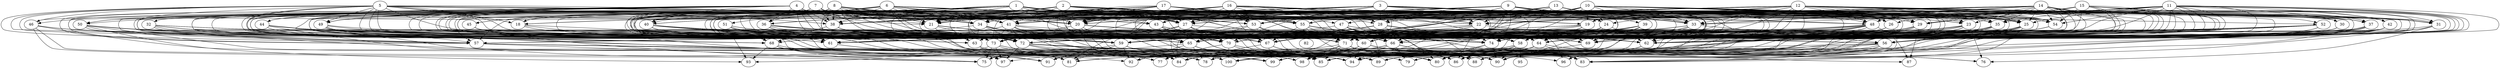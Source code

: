 // DAG automatically generated by daggen at Fri Aug  4 16:35:14 2017
// ./daggen --dot -n 100 --fat 0.8 --regular 0.2 --density 0.8 --jump 2 
digraph G {
  1 [size="9997", alpha="0.19"]
  1 -> 18 [size ="302"]
  1 -> 19 [size ="302"]
  1 -> 20 [size ="302"]
  1 -> 21 [size ="302"]
  1 -> 25 [size ="302"]
  1 -> 27 [size ="302"]
  1 -> 27 [size ="302"]
  1 -> 31 [size ="302"]
  1 -> 35 [size ="302"]
  1 -> 38 [size ="302"]
  1 -> 40 [size ="302"]
  1 -> 41 [size ="302"]
  1 -> 43 [size ="302"]
  1 -> 44 [size ="302"]
  1 -> 51 [size ="302"]
  1 -> 53 [size ="302"]
  1 -> 54 [size ="302"]
  1 -> 55 [size ="302"]
  1 -> 57 [size ="302"]
  1 -> 58 [size ="302"]
  1 -> 59 [size ="302"]
  1 -> 60 [size ="302"]
  1 -> 61 [size ="302"]
  1 -> 65 [size ="302"]
  1 -> 66 [size ="302"]
  1 -> 67 [size ="302"]
  1 -> 68 [size ="302"]
  1 -> 69 [size ="302"]
  1 -> 70 [size ="302"]
  1 -> 72 [size ="302"]
  2 [size="7295", alpha="0.09"]
  2 -> 19 [size ="411"]
  2 -> 21 [size ="411"]
  2 -> 22 [size ="411"]
  2 -> 25 [size ="411"]
  2 -> 27 [size ="411"]
  2 -> 29 [size ="411"]
  2 -> 34 [size ="411"]
  2 -> 35 [size ="411"]
  2 -> 36 [size ="411"]
  2 -> 38 [size ="411"]
  2 -> 40 [size ="411"]
  2 -> 41 [size ="411"]
  2 -> 49 [size ="411"]
  2 -> 53 [size ="411"]
  2 -> 55 [size ="411"]
  2 -> 57 [size ="411"]
  2 -> 58 [size ="411"]
  2 -> 60 [size ="411"]
  2 -> 61 [size ="411"]
  2 -> 67 [size ="411"]
  2 -> 68 [size ="411"]
  2 -> 69 [size ="411"]
  2 -> 71 [size ="411"]
  2 -> 73 [size ="411"]
  2 -> 74 [size ="411"]
  3 [size="8590", alpha="0.06"]
  3 -> 18 [size ="34"]
  3 -> 20 [size ="34"]
  3 -> 21 [size ="34"]
  3 -> 22 [size ="34"]
  3 -> 27 [size ="34"]
  3 -> 28 [size ="34"]
  3 -> 29 [size ="34"]
  3 -> 34 [size ="34"]
  3 -> 38 [size ="34"]
  3 -> 38 [size ="34"]
  3 -> 39 [size ="34"]
  3 -> 42 [size ="34"]
  3 -> 53 [size ="34"]
  3 -> 58 [size ="34"]
  3 -> 60 [size ="34"]
  3 -> 61 [size ="34"]
  3 -> 62 [size ="34"]
  3 -> 64 [size ="34"]
  3 -> 66 [size ="34"]
  3 -> 67 [size ="34"]
  3 -> 68 [size ="34"]
  3 -> 70 [size ="34"]
  3 -> 71 [size ="34"]
  3 -> 72 [size ="34"]
  3 -> 74 [size ="34"]
  4 [size="1073742", alpha="0.12"]
  4 -> 20 [size ="839"]
  4 -> 21 [size ="839"]
  4 -> 22 [size ="839"]
  4 -> 25 [size ="839"]
  4 -> 27 [size ="839"]
  4 -> 29 [size ="839"]
  4 -> 32 [size ="839"]
  4 -> 34 [size ="839"]
  4 -> 35 [size ="839"]
  4 -> 36 [size ="839"]
  4 -> 38 [size ="839"]
  4 -> 40 [size ="839"]
  4 -> 43 [size ="839"]
  4 -> 46 [size ="839"]
  4 -> 49 [size ="839"]
  4 -> 58 [size ="839"]
  4 -> 59 [size ="839"]
  4 -> 61 [size ="839"]
  4 -> 63 [size ="839"]
  4 -> 67 [size ="839"]
  4 -> 68 [size ="839"]
  4 -> 69 [size ="839"]
  4 -> 71 [size ="839"]
  4 -> 72 [size ="839"]
  4 -> 74 [size ="839"]
  5 [size="1073742", alpha="0.13"]
  5 -> 18 [size ="839"]
  5 -> 19 [size ="839"]
  5 -> 33 [size ="839"]
  5 -> 34 [size ="839"]
  5 -> 37 [size ="839"]
  5 -> 38 [size ="839"]
  5 -> 41 [size ="839"]
  5 -> 46 [size ="839"]
  5 -> 49 [size ="839"]
  5 -> 53 [size ="839"]
  5 -> 55 [size ="839"]
  5 -> 57 [size ="839"]
  5 -> 59 [size ="839"]
  5 -> 60 [size ="839"]
  5 -> 61 [size ="839"]
  5 -> 62 [size ="839"]
  5 -> 63 [size ="839"]
  5 -> 67 [size ="839"]
  5 -> 68 [size ="839"]
  5 -> 69 [size ="839"]
  5 -> 70 [size ="839"]
  5 -> 71 [size ="839"]
  5 -> 72 [size ="839"]
  5 -> 72 [size ="839"]
  6 [size="171625", alpha="0.10"]
  6 -> 20 [size ="679"]
  6 -> 21 [size ="679"]
  6 -> 22 [size ="679"]
  6 -> 23 [size ="679"]
  6 -> 26 [size ="679"]
  6 -> 33 [size ="679"]
  6 -> 34 [size ="679"]
  6 -> 36 [size ="679"]
  6 -> 38 [size ="679"]
  6 -> 40 [size ="679"]
  6 -> 41 [size ="679"]
  6 -> 49 [size ="679"]
  6 -> 50 [size ="679"]
  6 -> 54 [size ="679"]
  6 -> 55 [size ="679"]
  6 -> 56 [size ="679"]
  6 -> 57 [size ="679"]
  6 -> 58 [size ="679"]
  6 -> 59 [size ="679"]
  6 -> 61 [size ="679"]
  6 -> 65 [size ="679"]
  6 -> 67 [size ="679"]
  6 -> 72 [size ="679"]
  7 [size="231928", alpha="0.03"]
  7 -> 20 [size ="302"]
  7 -> 21 [size ="302"]
  7 -> 22 [size ="302"]
  7 -> 28 [size ="302"]
  7 -> 30 [size ="302"]
  7 -> 33 [size ="302"]
  7 -> 34 [size ="302"]
  7 -> 38 [size ="302"]
  7 -> 44 [size ="302"]
  7 -> 45 [size ="302"]
  7 -> 47 [size ="302"]
  7 -> 48 [size ="302"]
  7 -> 50 [size ="302"]
  7 -> 53 [size ="302"]
  7 -> 57 [size ="302"]
  7 -> 59 [size ="302"]
  7 -> 60 [size ="302"]
  7 -> 61 [size ="302"]
  7 -> 65 [size ="302"]
  7 -> 67 [size ="302"]
  7 -> 69 [size ="302"]
  7 -> 71 [size ="302"]
  7 -> 72 [size ="302"]
  7 -> 73 [size ="302"]
  8 [size="570563", alpha="0.11"]
  8 -> 18 [size ="537"]
  8 -> 20 [size ="537"]
  8 -> 21 [size ="537"]
  8 -> 24 [size ="537"]
  8 -> 25 [size ="537"]
  8 -> 29 [size ="537"]
  8 -> 33 [size ="537"]
  8 -> 34 [size ="537"]
  8 -> 38 [size ="537"]
  8 -> 41 [size ="537"]
  8 -> 43 [size ="537"]
  8 -> 44 [size ="537"]
  8 -> 45 [size ="537"]
  8 -> 49 [size ="537"]
  8 -> 57 [size ="537"]
  8 -> 58 [size ="537"]
  8 -> 59 [size ="537"]
  8 -> 63 [size ="537"]
  8 -> 65 [size ="537"]
  8 -> 67 [size ="537"]
  8 -> 69 [size ="537"]
  8 -> 70 [size ="537"]
  8 -> 71 [size ="537"]
  8 -> 73 [size ="537"]
  8 -> 74 [size ="537"]
  9 [size="14929", alpha="0.06"]
  9 -> 20 [size ="302"]
  9 -> 20 [size ="302"]
  9 -> 21 [size ="302"]
  9 -> 25 [size ="302"]
  9 -> 25 [size ="302"]
  9 -> 28 [size ="302"]
  9 -> 29 [size ="302"]
  9 -> 33 [size ="302"]
  9 -> 34 [size ="302"]
  9 -> 35 [size ="302"]
  9 -> 38 [size ="302"]
  9 -> 40 [size ="302"]
  9 -> 41 [size ="302"]
  9 -> 42 [size ="302"]
  9 -> 48 [size ="302"]
  9 -> 50 [size ="302"]
  9 -> 54 [size ="302"]
  9 -> 56 [size ="302"]
  9 -> 58 [size ="302"]
  9 -> 59 [size ="302"]
  9 -> 63 [size ="302"]
  9 -> 65 [size ="302"]
  9 -> 67 [size ="302"]
  9 -> 69 [size ="302"]
  9 -> 70 [size ="302"]
  9 -> 71 [size ="302"]
  9 -> 73 [size ="302"]
  9 -> 74 [size ="302"]
  10 [size="782758", alpha="0.06"]
  10 -> 19 [size ="679"]
  10 -> 20 [size ="679"]
  10 -> 21 [size ="679"]
  10 -> 22 [size ="679"]
  10 -> 23 [size ="679"]
  10 -> 24 [size ="679"]
  10 -> 25 [size ="679"]
  10 -> 28 [size ="679"]
  10 -> 29 [size ="679"]
  10 -> 30 [size ="679"]
  10 -> 31 [size ="679"]
  10 -> 33 [size ="679"]
  10 -> 34 [size ="679"]
  10 -> 35 [size ="679"]
  10 -> 38 [size ="679"]
  10 -> 41 [size ="679"]
  10 -> 43 [size ="679"]
  10 -> 46 [size ="679"]
  10 -> 54 [size ="679"]
  10 -> 56 [size ="679"]
  10 -> 57 [size ="679"]
  10 -> 58 [size ="679"]
  10 -> 59 [size ="679"]
  10 -> 61 [size ="679"]
  10 -> 65 [size ="679"]
  10 -> 67 [size ="679"]
  10 -> 69 [size ="679"]
  10 -> 71 [size ="679"]
  10 -> 73 [size ="679"]
  11 [size="190429", alpha="0.01"]
  11 -> 19 [size ="411"]
  11 -> 22 [size ="411"]
  11 -> 25 [size ="411"]
  11 -> 27 [size ="411"]
  11 -> 29 [size ="411"]
  11 -> 30 [size ="411"]
  11 -> 33 [size ="411"]
  11 -> 34 [size ="411"]
  11 -> 35 [size ="411"]
  11 -> 41 [size ="411"]
  11 -> 42 [size ="411"]
  11 -> 43 [size ="411"]
  11 -> 54 [size ="411"]
  11 -> 58 [size ="411"]
  11 -> 59 [size ="411"]
  11 -> 60 [size ="411"]
  11 -> 61 [size ="411"]
  11 -> 62 [size ="411"]
  11 -> 65 [size ="411"]
  11 -> 67 [size ="411"]
  11 -> 69 [size ="411"]
  11 -> 71 [size ="411"]
  11 -> 72 [size ="411"]
  11 -> 73 [size ="411"]
  11 -> 74 [size ="411"]
  12 [size="91610", alpha="0.08"]
  12 -> 21 [size ="134"]
  12 -> 22 [size ="134"]
  12 -> 24 [size ="134"]
  12 -> 25 [size ="134"]
  12 -> 26 [size ="134"]
  12 -> 27 [size ="134"]
  12 -> 29 [size ="134"]
  12 -> 31 [size ="134"]
  12 -> 33 [size ="134"]
  12 -> 34 [size ="134"]
  12 -> 35 [size ="134"]
  12 -> 37 [size ="134"]
  12 -> 38 [size ="134"]
  12 -> 43 [size ="134"]
  12 -> 48 [size ="134"]
  12 -> 52 [size ="134"]
  12 -> 53 [size ="134"]
  12 -> 54 [size ="134"]
  12 -> 55 [size ="134"]
  12 -> 56 [size ="134"]
  12 -> 57 [size ="134"]
  12 -> 58 [size ="134"]
  12 -> 59 [size ="134"]
  12 -> 61 [size ="134"]
  12 -> 63 [size ="134"]
  12 -> 65 [size ="134"]
  12 -> 67 [size ="134"]
  12 -> 69 [size ="134"]
  12 -> 72 [size ="134"]
  12 -> 73 [size ="134"]
  12 -> 74 [size ="134"]
  13 [size="264903", alpha="0.03"]
  13 -> 21 [size ="302"]
  13 -> 22 [size ="302"]
  13 -> 23 [size ="302"]
  13 -> 25 [size ="302"]
  13 -> 27 [size ="302"]
  13 -> 29 [size ="302"]
  13 -> 33 [size ="302"]
  13 -> 37 [size ="302"]
  13 -> 38 [size ="302"]
  13 -> 40 [size ="302"]
  13 -> 41 [size ="302"]
  13 -> 48 [size ="302"]
  13 -> 52 [size ="302"]
  13 -> 53 [size ="302"]
  13 -> 54 [size ="302"]
  13 -> 55 [size ="302"]
  13 -> 58 [size ="302"]
  13 -> 60 [size ="302"]
  13 -> 61 [size ="302"]
  13 -> 65 [size ="302"]
  13 -> 66 [size ="302"]
  13 -> 67 [size ="302"]
  13 -> 69 [size ="302"]
  13 -> 72 [size ="302"]
  13 -> 73 [size ="302"]
  13 -> 74 [size ="302"]
  14 [size="720925", alpha="0.02"]
  14 -> 19 [size ="537"]
  14 -> 22 [size ="537"]
  14 -> 23 [size ="537"]
  14 -> 25 [size ="537"]
  14 -> 29 [size ="537"]
  14 -> 33 [size ="537"]
  14 -> 33 [size ="537"]
  14 -> 35 [size ="537"]
  14 -> 37 [size ="537"]
  14 -> 41 [size ="537"]
  14 -> 42 [size ="537"]
  14 -> 47 [size ="537"]
  14 -> 48 [size ="537"]
  14 -> 53 [size ="537"]
  14 -> 54 [size ="537"]
  14 -> 55 [size ="537"]
  14 -> 56 [size ="537"]
  14 -> 57 [size ="537"]
  14 -> 58 [size ="537"]
  14 -> 60 [size ="537"]
  14 -> 65 [size ="537"]
  14 -> 67 [size ="537"]
  14 -> 69 [size ="537"]
  14 -> 71 [size ="537"]
  14 -> 72 [size ="537"]
  14 -> 73 [size ="537"]
  15 [size="1313863", alpha="0.10"]
  15 -> 18 [size ="839"]
  15 -> 20 [size ="839"]
  15 -> 22 [size ="839"]
  15 -> 26 [size ="839"]
  15 -> 27 [size ="839"]
  15 -> 29 [size ="839"]
  15 -> 31 [size ="839"]
  15 -> 37 [size ="839"]
  15 -> 48 [size ="839"]
  15 -> 54 [size ="839"]
  15 -> 55 [size ="839"]
  15 -> 59 [size ="839"]
  15 -> 60 [size ="839"]
  15 -> 61 [size ="839"]
  15 -> 65 [size ="839"]
  15 -> 67 [size ="839"]
  15 -> 69 [size ="839"]
  15 -> 74 [size ="839"]
  16 [size="782758", alpha="0.02"]
  16 -> 20 [size ="679"]
  16 -> 20 [size ="679"]
  16 -> 21 [size ="679"]
  16 -> 22 [size ="679"]
  16 -> 23 [size ="679"]
  16 -> 27 [size ="679"]
  16 -> 28 [size ="679"]
  16 -> 29 [size ="679"]
  16 -> 33 [size ="679"]
  16 -> 34 [size ="679"]
  16 -> 36 [size ="679"]
  16 -> 37 [size ="679"]
  16 -> 41 [size ="679"]
  16 -> 48 [size ="679"]
  16 -> 53 [size ="679"]
  16 -> 55 [size ="679"]
  16 -> 57 [size ="679"]
  16 -> 58 [size ="679"]
  16 -> 59 [size ="679"]
  16 -> 60 [size ="679"]
  16 -> 61 [size ="679"]
  16 -> 65 [size ="679"]
  16 -> 67 [size ="679"]
  16 -> 68 [size ="679"]
  16 -> 69 [size ="679"]
  16 -> 70 [size ="679"]
  16 -> 71 [size ="679"]
  16 -> 72 [size ="679"]
  16 -> 74 [size ="679"]
  17 [size="36011", alpha="0.07"]
  17 -> 20 [size ="679"]
  17 -> 21 [size ="679"]
  17 -> 21 [size ="679"]
  17 -> 22 [size ="679"]
  17 -> 24 [size ="679"]
  17 -> 26 [size ="679"]
  17 -> 27 [size ="679"]
  17 -> 28 [size ="679"]
  17 -> 33 [size ="679"]
  17 -> 38 [size ="679"]
  17 -> 41 [size ="679"]
  17 -> 43 [size ="679"]
  17 -> 53 [size ="679"]
  17 -> 55 [size ="679"]
  17 -> 57 [size ="679"]
  17 -> 60 [size ="679"]
  17 -> 61 [size ="679"]
  17 -> 64 [size ="679"]
  17 -> 65 [size ="679"]
  17 -> 67 [size ="679"]
  17 -> 68 [size ="679"]
  17 -> 69 [size ="679"]
  17 -> 70 [size ="679"]
  17 -> 73 [size ="679"]
  18 [size="5227", alpha="0.08"]
  18 -> 61 [size ="302"]
  18 -> 79 [size ="302"]
  18 -> 81 [size ="302"]
  19 [size="22359", alpha="0.14"]
  19 -> 60 [size ="411"]
  19 -> 61 [size ="411"]
  19 -> 63 [size ="411"]
  19 -> 65 [size ="411"]
  19 -> 66 [size ="411"]
  19 -> 69 [size ="411"]
  19 -> 74 [size ="411"]
  19 -> 94 [size ="411"]
  20 [size="2060", alpha="0.05"]
  20 -> 60 [size ="34"]
  20 -> 62 [size ="34"]
  20 -> 67 [size ="34"]
  20 -> 73 [size ="34"]
  20 -> 74 [size ="34"]
  20 -> 84 [size ="34"]
  20 -> 85 [size ="34"]
  20 -> 100 [size ="34"]
  21 [size="28991", alpha="0.08"]
  21 -> 65 [size ="75"]
  21 -> 70 [size ="75"]
  21 -> 91 [size ="75"]
  21 -> 98 [size ="75"]
  21 -> 100 [size ="75"]
  22 [size="4355", alpha="0.14"]
  22 -> 59 [size ="134"]
  22 -> 62 [size ="134"]
  22 -> 65 [size ="134"]
  22 -> 72 [size ="134"]
  22 -> 78 [size ="134"]
  22 -> 86 [size ="134"]
  23 [size="1189", alpha="0.11"]
  23 -> 58 [size ="34"]
  23 -> 59 [size ="34"]
  23 -> 62 [size ="34"]
  23 -> 64 [size ="34"]
  23 -> 68 [size ="34"]
  23 -> 69 [size ="34"]
  23 -> 70 [size ="34"]
  23 -> 73 [size ="34"]
  23 -> 74 [size ="34"]
  23 -> 76 [size ="34"]
  23 -> 77 [size ="34"]
  23 -> 78 [size ="34"]
  23 -> 99 [size ="34"]
  24 [size="14804", alpha="0.11"]
  24 -> 58 [size ="302"]
  24 -> 59 [size ="302"]
  24 -> 62 [size ="302"]
  24 -> 63 [size ="302"]
  24 -> 64 [size ="302"]
  24 -> 67 [size ="302"]
  24 -> 68 [size ="302"]
  24 -> 69 [size ="302"]
  24 -> 70 [size ="302"]
  25 [size="5770", alpha="0.17"]
  25 -> 58 [size ="210"]
  25 -> 62 [size ="210"]
  25 -> 64 [size ="210"]
  25 -> 66 [size ="210"]
  25 -> 75 [size ="210"]
  25 -> 78 [size ="210"]
  25 -> 80 [size ="210"]
  25 -> 83 [size ="210"]
  25 -> 85 [size ="210"]
  25 -> 88 [size ="210"]
  25 -> 90 [size ="210"]
  25 -> 92 [size ="210"]
  26 [size="231928", alpha="0.09"]
  26 -> 66 [size ="302"]
  26 -> 69 [size ="302"]
  26 -> 74 [size ="302"]
  26 -> 81 [size ="302"]
  26 -> 88 [size ="302"]
  26 -> 98 [size ="302"]
  27 [size="782758", alpha="0.11"]
  27 -> 58 [size ="679"]
  27 -> 60 [size ="679"]
  27 -> 61 [size ="679"]
  27 -> 63 [size ="679"]
  27 -> 66 [size ="679"]
  27 -> 67 [size ="679"]
  27 -> 70 [size ="679"]
  27 -> 81 [size ="679"]
  27 -> 84 [size ="679"]
  27 -> 86 [size ="679"]
  28 [size="19140", alpha="0.01"]
  28 -> 61 [size ="302"]
  28 -> 65 [size ="302"]
  28 -> 67 [size ="302"]
  28 -> 73 [size ="302"]
  28 -> 76 [size ="302"]
  28 -> 88 [size ="302"]
  28 -> 96 [size ="302"]
  29 [size="370834", alpha="0.11"]
  29 -> 60 [size ="302"]
  29 -> 62 [size ="302"]
  29 -> 70 [size ="302"]
  29 -> 71 [size ="302"]
  29 -> 74 [size ="302"]
  29 -> 79 [size ="302"]
  29 -> 87 [size ="302"]
  30 [size="16498", alpha="0.14"]
  30 -> 60 [size ="839"]
  30 -> 62 [size ="839"]
  30 -> 67 [size ="839"]
  30 -> 83 [size ="839"]
  30 -> 84 [size ="839"]
  31 [size="39418", alpha="0.05"]
  31 -> 60 [size ="839"]
  31 -> 76 [size ="839"]
  31 -> 83 [size ="839"]
  31 -> 94 [size ="839"]
  32 [size="549756", alpha="0.19"]
  32 -> 56 [size ="537"]
  32 -> 61 [size ="537"]
  32 -> 73 [size ="537"]
  32 -> 74 [size ="537"]
  32 -> 83 [size ="537"]
  32 -> 94 [size ="537"]
  32 -> 99 [size ="537"]
  33 [size="1306", alpha="0.18"]
  33 -> 56 [size ="75"]
  33 -> 61 [size ="75"]
  33 -> 67 [size ="75"]
  33 -> 71 [size ="75"]
  33 -> 74 [size ="75"]
  33 -> 90 [size ="75"]
  33 -> 98 [size ="75"]
  34 [size="642633", alpha="0.09"]
  34 -> 58 [size ="411"]
  34 -> 59 [size ="411"]
  34 -> 61 [size ="411"]
  34 -> 63 [size ="411"]
  34 -> 64 [size ="411"]
  34 -> 71 [size ="411"]
  34 -> 72 [size ="411"]
  34 -> 74 [size ="411"]
  34 -> 100 [size ="411"]
  35 [size="105078", alpha="0.01"]
  35 -> 58 [size ="134"]
  35 -> 59 [size ="134"]
  35 -> 60 [size ="134"]
  35 -> 62 [size ="134"]
  35 -> 71 [size ="134"]
  35 -> 74 [size ="134"]
  35 -> 88 [size ="134"]
  35 -> 98 [size ="134"]
  35 -> 99 [size ="134"]
  35 -> 100 [size ="134"]
  36 [size="274590", alpha="0.18"]
  36 -> 62 [size ="537"]
  36 -> 63 [size ="537"]
  36 -> 64 [size ="537"]
  36 -> 67 [size ="537"]
  36 -> 70 [size ="537"]
  36 -> 71 [size ="537"]
  36 -> 72 [size ="537"]
  36 -> 73 [size ="537"]
  36 -> 98 [size ="537"]
  37 [size="68719", alpha="0.18"]
  37 -> 56 [size ="134"]
  37 -> 59 [size ="134"]
  37 -> 62 [size ="134"]
  37 -> 64 [size ="134"]
  37 -> 69 [size ="134"]
  37 -> 71 [size ="134"]
  37 -> 83 [size ="134"]
  37 -> 85 [size ="134"]
  37 -> 89 [size ="134"]
  37 -> 98 [size ="134"]
  38 [size="25757", alpha="0.03"]
  38 -> 61 [size ="679"]
  38 -> 65 [size ="679"]
  38 -> 67 [size ="679"]
  38 -> 68 [size ="679"]
  38 -> 71 [size ="679"]
  38 -> 73 [size ="679"]
  38 -> 74 [size ="679"]
  38 -> 88 [size ="679"]
  38 -> 89 [size ="679"]
  39 [size="1727", alpha="0.13"]
  39 -> 62 [size ="34"]
  39 -> 65 [size ="34"]
  39 -> 66 [size ="34"]
  39 -> 69 [size ="34"]
  39 -> 70 [size ="34"]
  39 -> 71 [size ="34"]
  39 -> 74 [size ="34"]
  39 -> 98 [size ="34"]
  39 -> 99 [size ="34"]
  40 [size="17542", alpha="0.09"]
  40 -> 59 [size ="411"]
  40 -> 61 [size ="411"]
  40 -> 62 [size ="411"]
  40 -> 65 [size ="411"]
  40 -> 67 [size ="411"]
  40 -> 72 [size ="411"]
  40 -> 74 [size ="411"]
  40 -> 77 [size ="411"]
  40 -> 81 [size ="411"]
  40 -> 98 [size ="411"]
  40 -> 100 [size ="411"]
  41 [size="549756", alpha="0.08"]
  41 -> 58 [size ="537"]
  41 -> 60 [size ="537"]
  41 -> 61 [size ="537"]
  41 -> 65 [size ="537"]
  41 -> 67 [size ="537"]
  41 -> 72 [size ="537"]
  41 -> 73 [size ="537"]
  41 -> 78 [size ="537"]
  41 -> 88 [size ="537"]
  41 -> 98 [size ="537"]
  42 [size="303561", alpha="0.13"]
  42 -> 60 [size ="302"]
  42 -> 62 [size ="302"]
  42 -> 71 [size ="302"]
  42 -> 80 [size ="302"]
  42 -> 85 [size ="302"]
  42 -> 88 [size ="302"]
  43 [size="28991", alpha="0.02"]
  43 -> 60 [size ="75"]
  43 -> 66 [size ="75"]
  43 -> 67 [size ="75"]
  43 -> 71 [size ="75"]
  43 -> 85 [size ="75"]
  43 -> 88 [size ="75"]
  43 -> 94 [size ="75"]
  43 -> 99 [size ="75"]
  44 [size="328981", alpha="0.11"]
  44 -> 61 [size ="210"]
  44 -> 65 [size ="210"]
  44 -> 69 [size ="210"]
  44 -> 72 [size ="210"]
  44 -> 81 [size ="210"]
  44 -> 92 [size ="210"]
  45 [size="24017", alpha="0.03"]
  45 -> 66 [size ="411"]
  45 -> 69 [size ="411"]
  45 -> 73 [size ="411"]
  45 -> 75 [size ="411"]
  46 [size="460627", alpha="0.03"]
  46 -> 59 [size ="839"]
  46 -> 61 [size ="839"]
  46 -> 65 [size ="839"]
  46 -> 75 [size ="839"]
  46 -> 81 [size ="839"]
  46 -> 91 [size ="839"]
  47 [size="134218", alpha="0.11"]
  47 -> 59 [size ="210"]
  47 -> 62 [size ="210"]
  47 -> 64 [size ="210"]
  47 -> 66 [size ="210"]
  47 -> 71 [size ="210"]
  47 -> 74 [size ="210"]
  47 -> 80 [size ="210"]
  47 -> 89 [size ="210"]
  48 [size="86352", alpha="0.12"]
  48 -> 58 [size ="134"]
  48 -> 59 [size ="134"]
  48 -> 60 [size ="134"]
  48 -> 70 [size ="134"]
  48 -> 71 [size ="134"]
  48 -> 72 [size ="134"]
  48 -> 81 [size ="134"]
  48 -> 84 [size ="134"]
  48 -> 86 [size ="134"]
  48 -> 87 [size ="134"]
  49 [size="383494", alpha="0.04"]
  49 -> 59 [size ="537"]
  49 -> 59 [size ="537"]
  49 -> 60 [size ="537"]
  49 -> 61 [size ="537"]
  49 -> 72 [size ="537"]
  49 -> 73 [size ="537"]
  49 -> 84 [size ="537"]
  50 [size="19354", alpha="0.16"]
  50 -> 57 [size ="411"]
  50 -> 59 [size ="411"]
  50 -> 74 [size ="411"]
  50 -> 78 [size ="411"]
  50 -> 93 [size ="411"]
  50 -> 96 [size ="411"]
  50 -> 99 [size ="411"]
  51 [size="1574", alpha="0.19"]
  51 -> 59 [size ="75"]
  51 -> 60 [size ="75"]
  51 -> 62 [size ="75"]
  51 -> 65 [size ="75"]
  51 -> 70 [size ="75"]
  51 -> 88 [size ="75"]
  51 -> 93 [size ="75"]
  52 [size="22763", alpha="0.01"]
  52 -> 59 [size ="537"]
  52 -> 65 [size ="537"]
  52 -> 70 [size ="537"]
  52 -> 72 [size ="537"]
  52 -> 74 [size ="537"]
  52 -> 81 [size ="537"]
  52 -> 84 [size ="537"]
  52 -> 85 [size ="537"]
  52 -> 88 [size ="537"]
  52 -> 89 [size ="537"]
  52 -> 96 [size ="537"]
  52 -> 98 [size ="537"]
  53 [size="1825", alpha="0.00"]
  53 -> 65 [size ="34"]
  53 -> 67 [size ="34"]
  53 -> 74 [size ="34"]
  53 -> 83 [size ="34"]
  53 -> 84 [size ="34"]
  53 -> 90 [size ="34"]
  54 [size="549756", alpha="0.16"]
  54 -> 59 [size ="537"]
  54 -> 62 [size ="537"]
  54 -> 67 [size ="537"]
  55 [size="549756", alpha="0.18"]
  55 -> 58 [size ="537"]
  55 -> 62 [size ="537"]
  55 -> 67 [size ="537"]
  55 -> 71 [size ="537"]
  55 -> 82 [size ="537"]
  55 -> 83 [size ="537"]
  55 -> 86 [size ="537"]
  56 [size="549756", alpha="0.05"]
  56 -> 80 [size ="537"]
  56 -> 81 [size ="537"]
  56 -> 83 [size ="537"]
  56 -> 86 [size ="537"]
  56 -> 88 [size ="537"]
  56 -> 91 [size ="537"]
  56 -> 94 [size ="537"]
  56 -> 96 [size ="537"]
  56 -> 100 [size ="537"]
  57 [size="4140", alpha="0.11"]
  57 -> 75 [size ="210"]
  57 -> 80 [size ="210"]
  57 -> 84 [size ="210"]
  57 -> 94 [size ="210"]
  58 [size="104294", alpha="0.17"]
  58 -> 78 [size ="302"]
  58 -> 80 [size ="302"]
  58 -> 81 [size ="302"]
  58 -> 86 [size ="302"]
  58 -> 89 [size ="302"]
  58 -> 90 [size ="302"]
  58 -> 91 [size ="302"]
  58 -> 94 [size ="302"]
  58 -> 95 [size ="302"]
  59 [size="28991", alpha="0.09"]
  59 -> 81 [size ="75"]
  59 -> 85 [size ="75"]
  59 -> 89 [size ="75"]
  59 -> 91 [size ="75"]
  59 -> 92 [size ="75"]
  59 -> 94 [size ="75"]
  60 [size="33205", alpha="0.16"]
  60 -> 77 [size ="537"]
  60 -> 81 [size ="537"]
  60 -> 83 [size ="537"]
  60 -> 84 [size ="537"]
  60 -> 88 [size ="537"]
  60 -> 90 [size ="537"]
  60 -> 94 [size ="537"]
  60 -> 100 [size ="537"]
  61 [size="406646", alpha="0.16"]
  61 -> 91 [size ="537"]
  61 -> 97 [size ="537"]
  62 [size="174267", alpha="0.11"]
  62 -> 80 [size ="134"]
  62 -> 88 [size ="134"]
  62 -> 89 [size ="134"]
  63 [size="1073742", alpha="0.14"]
  63 -> 81 [size ="839"]
  63 -> 97 [size ="839"]
  64 [size="134218", alpha="0.05"]
  64 -> 75 [size ="210"]
  64 -> 78 [size ="210"]
  64 -> 79 [size ="210"]
  64 -> 83 [size ="210"]
  64 -> 86 [size ="210"]
  64 -> 87 [size ="210"]
  64 -> 94 [size ="210"]
  64 -> 99 [size ="210"]
  65 [size="1139931", alpha="0.17"]
  65 -> 78 [size ="679"]
  65 -> 80 [size ="679"]
  65 -> 86 [size ="679"]
  65 -> 92 [size ="679"]
  65 -> 94 [size ="679"]
  65 -> 97 [size ="679"]
  66 [size="61781", alpha="0.07"]
  66 -> 75 [size ="75"]
  66 -> 79 [size ="75"]
  66 -> 84 [size ="75"]
  66 -> 88 [size ="75"]
  66 -> 90 [size ="75"]
  66 -> 94 [size ="75"]
  66 -> 100 [size ="75"]
  67 [size="941", alpha="0.15"]
  67 -> 80 [size ="75"]
  67 -> 84 [size ="75"]
  67 -> 89 [size ="75"]
  67 -> 99 [size ="75"]
  68 [size="325833", alpha="0.15"]
  68 -> 77 [size ="537"]
  68 -> 78 [size ="537"]
  68 -> 81 [size ="537"]
  68 -> 89 [size ="537"]
  68 -> 91 [size ="537"]
  68 -> 93 [size ="537"]
  68 -> 98 [size ="537"]
  69 [size="423040", alpha="0.06"]
  69 -> 90 [size ="537"]
  70 [size="1073742", alpha="0.12"]
  70 -> 77 [size ="839"]
  70 -> 80 [size ="839"]
  70 -> 85 [size ="839"]
  70 -> 100 [size ="839"]
  71 [size="42101", alpha="0.05"]
  71 -> 76 [size ="134"]
  71 -> 80 [size ="134"]
  71 -> 83 [size ="134"]
  71 -> 85 [size ="134"]
  71 -> 88 [size ="134"]
  71 -> 91 [size ="134"]
  71 -> 94 [size ="134"]
  71 -> 98 [size ="134"]
  71 -> 100 [size ="134"]
  72 [size="7588", alpha="0.14"]
  72 -> 78 [size ="839"]
  72 -> 84 [size ="839"]
  72 -> 85 [size ="839"]
  72 -> 85 [size ="839"]
  72 -> 94 [size ="839"]
  72 -> 97 [size ="839"]
  72 -> 100 [size ="839"]
  73 [size="4284", alpha="0.07"]
  73 -> 75 [size ="75"]
  73 -> 84 [size ="75"]
  73 -> 85 [size ="75"]
  73 -> 93 [size ="75"]
  73 -> 97 [size ="75"]
  73 -> 98 [size ="75"]
  74 [size="96348", alpha="0.12"]
  74 -> 80 [size ="75"]
  74 -> 85 [size ="75"]
  74 -> 90 [size ="75"]
  75 [size="18650", alpha="0.14"]
  76 [size="188308", alpha="0.09"]
  77 [size="1073742", alpha="0.03"]
  78 [size="5142", alpha="0.10"]
  79 [size="46934", alpha="0.02"]
  80 [size="8590", alpha="0.03"]
  81 [size="549756", alpha="0.04"]
  82 [size="167282", alpha="0.01"]
  83 [size="6866", alpha="0.16"]
  84 [size="299483", alpha="0.12"]
  85 [size="134218", alpha="0.11"]
  86 [size="316651", alpha="0.07"]
  87 [size="528345", alpha="0.17"]
  88 [size="5953", alpha="0.12"]
  89 [size="28991", alpha="0.10"]
  90 [size="12276", alpha="0.18"]
  91 [size="1370", alpha="0.08"]
  92 [size="68719", alpha="0.12"]
  93 [size="68719", alpha="0.20"]
  94 [size="353723", alpha="0.08"]
  95 [size="8590", alpha="0.20"]
  96 [size="1073742", alpha="0.03"]
  97 [size="1073742", alpha="0.02"]
  98 [size="1161718", alpha="0.15"]
  99 [size="966404", alpha="0.10"]
  100 [size="134218", alpha="0.01"]
}
